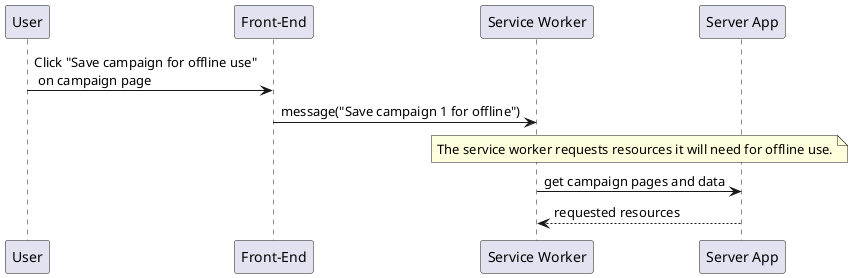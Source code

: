 @startuml

participant "User" as user
participant "Front-End" as frontend
participant "Service Worker" as sw
participant "Server App" as server

user -> frontend: Click "Save campaign for offline use"\n on campaign page
frontend -> sw: message("Save campaign 1 for offline")
note over sw, server: The service worker requests resources it will need for offline use.
sw -> server: get campaign pages and data
sw <-- server: requested resources

@enduml

